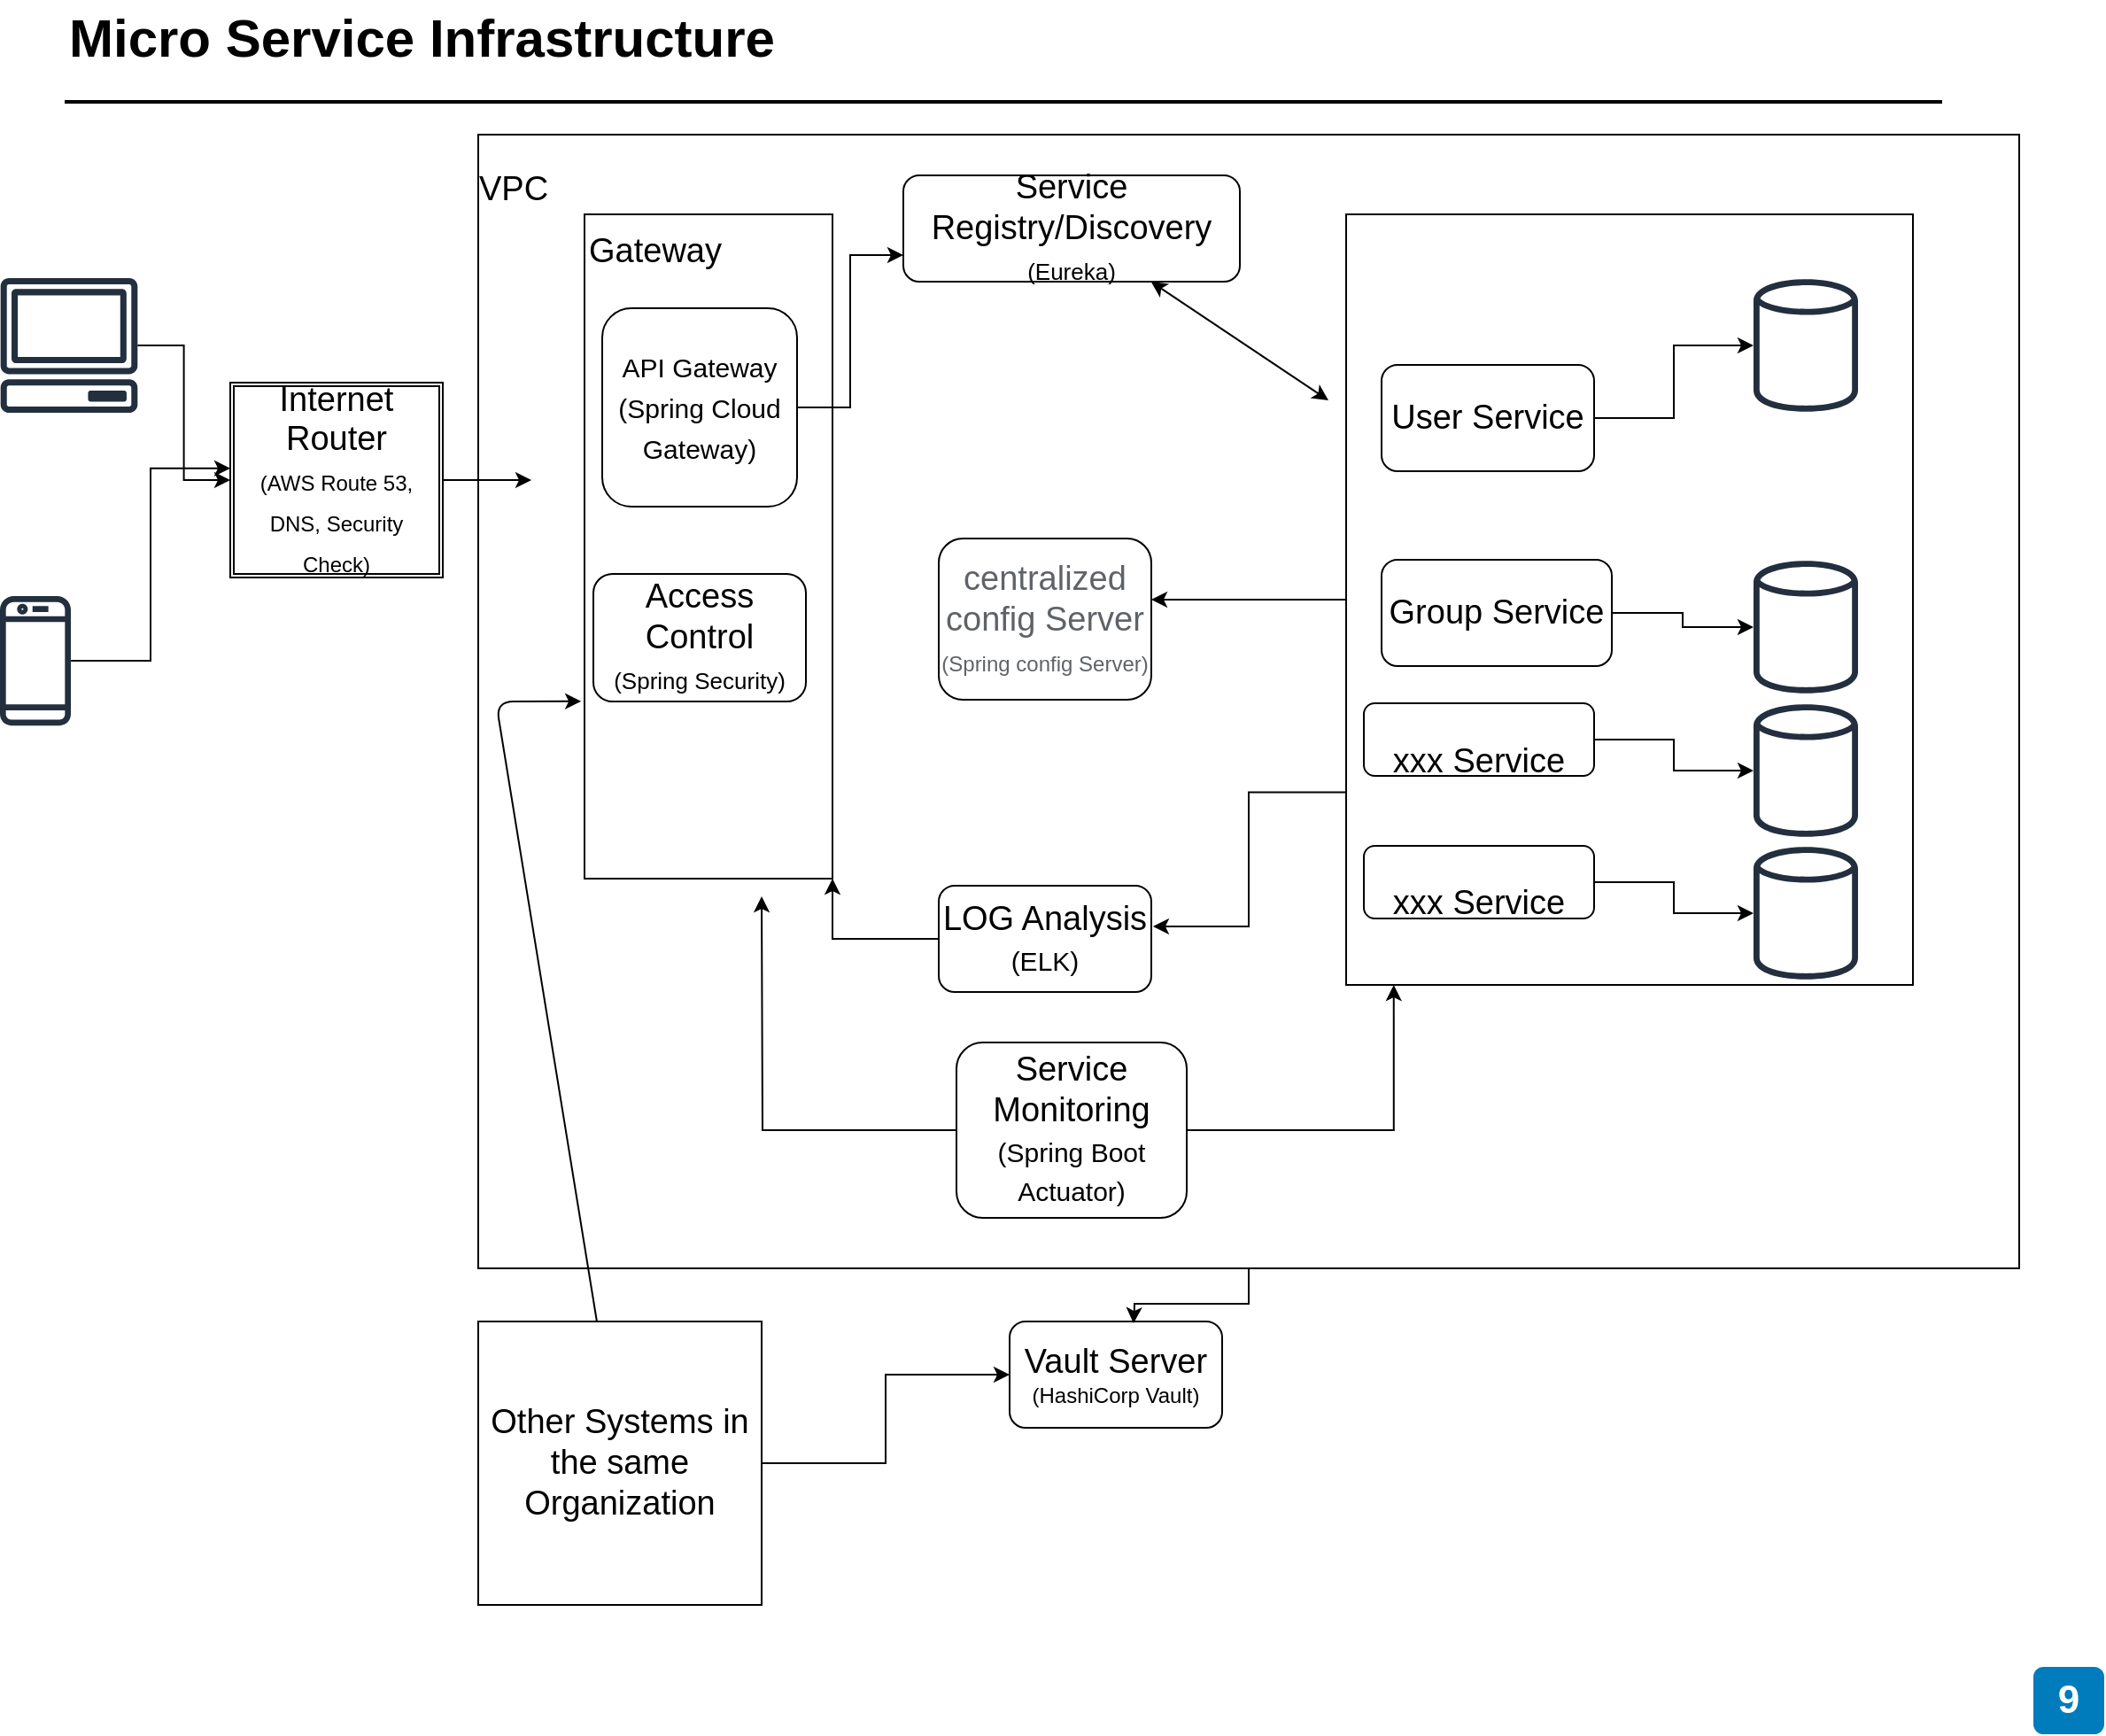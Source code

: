 <mxfile version="13.1.1" type="github" pages="2">
  <diagram id="Ht1M8jgEwFfnCIfOTk4-" name="Micro Service Infrastutrue">
    <mxGraphModel dx="1422" dy="745" grid="1" gridSize="10" guides="1" tooltips="1" connect="1" arrows="1" fold="1" page="1" pageScale="1" pageWidth="1169" pageHeight="827" math="0" shadow="0">
      <root>
        <mxCell id="0" />
        <mxCell id="1" parent="0" />
        <mxCell id="A_6JA6Bz7LqFMjfK1Y0f-3" style="edgeStyle=orthogonalEdgeStyle;rounded=0;orthogonalLoop=1;jettySize=auto;html=1;" edge="1" parent="1" source="eBPxzfXpsEicQr3QeB1g-82">
          <mxGeometry relative="1" as="geometry">
            <mxPoint x="660" y="820" as="targetPoint" />
          </mxGeometry>
        </mxCell>
        <mxCell id="eBPxzfXpsEicQr3QeB1g-82" value="" style="rounded=0;whiteSpace=wrap;html=1;fontSize=19;" parent="1" vertex="1">
          <mxGeometry x="290" y="140" width="870" height="640" as="geometry" />
        </mxCell>
        <mxCell id="eBPxzfXpsEicQr3QeB1g-67" value="" style="edgeStyle=orthogonalEdgeStyle;rounded=0;orthogonalLoop=1;jettySize=auto;html=1;fontSize=19;entryX=1;entryY=0.379;entryDx=0;entryDy=0;entryPerimeter=0;" parent="1" source="eBPxzfXpsEicQr3QeB1g-65" target="eBPxzfXpsEicQr3QeB1g-53" edge="1">
          <mxGeometry relative="1" as="geometry">
            <mxPoint x="700" y="402.5" as="targetPoint" />
          </mxGeometry>
        </mxCell>
        <mxCell id="eBPxzfXpsEicQr3QeB1g-68" style="edgeStyle=orthogonalEdgeStyle;rounded=0;orthogonalLoop=1;jettySize=auto;html=1;exitX=0;exitY=0.75;exitDx=0;exitDy=0;entryX=1.008;entryY=0.383;entryDx=0;entryDy=0;entryPerimeter=0;fontSize=19;" parent="1" source="eBPxzfXpsEicQr3QeB1g-65" target="eBPxzfXpsEicQr3QeB1g-63" edge="1">
          <mxGeometry relative="1" as="geometry" />
        </mxCell>
        <mxCell id="eBPxzfXpsEicQr3QeB1g-65" value="" style="rounded=0;whiteSpace=wrap;html=1;fontSize=19;" parent="1" vertex="1">
          <mxGeometry x="780" y="185" width="320" height="435" as="geometry" />
        </mxCell>
        <mxCell id="-QjtrjUzRDEMRZ5MF8oH-47" value="Micro Service Infrastructure" style="text;html=1;resizable=0;points=[];autosize=1;align=left;verticalAlign=top;spacingTop=-4;fontSize=30;fontStyle=1" parent="1" vertex="1">
          <mxGeometry x="56.5" y="64.5" width="410" height="40" as="geometry" />
        </mxCell>
        <mxCell id="SCVMTBWpLvtzJIhz15lM-1" value="" style="line;strokeWidth=2;html=1;fontSize=14;" parent="1" vertex="1">
          <mxGeometry x="56.5" y="116.5" width="1060" height="10" as="geometry" />
        </mxCell>
        <mxCell id="7OVz4w7n9kzEPWy-4BBC-12" value="9" style="rounded=1;whiteSpace=wrap;html=1;fillColor=#007CBD;strokeColor=none;fontColor=#FFFFFF;fontStyle=1;fontSize=22;labelBackgroundColor=none;" parent="1" vertex="1">
          <mxGeometry x="1168" y="1005" width="40" height="38" as="geometry" />
        </mxCell>
        <mxCell id="eBPxzfXpsEicQr3QeB1g-1" value="" style="outlineConnect=0;fontColor=#232F3E;gradientColor=none;fillColor=#232F3E;strokeColor=none;dashed=0;verticalLabelPosition=bottom;verticalAlign=top;align=center;html=1;fontSize=12;fontStyle=0;aspect=fixed;pointerEvents=1;shape=mxgraph.aws4.generic_database;" parent="1" vertex="1">
          <mxGeometry x="1010" y="220" width="59" height="78" as="geometry" />
        </mxCell>
        <mxCell id="eBPxzfXpsEicQr3QeB1g-2" value="" style="outlineConnect=0;fontColor=#232F3E;gradientColor=none;fillColor=#232F3E;strokeColor=none;dashed=0;verticalLabelPosition=bottom;verticalAlign=top;align=center;html=1;fontSize=12;fontStyle=0;aspect=fixed;pointerEvents=1;shape=mxgraph.aws4.generic_database;" parent="1" vertex="1">
          <mxGeometry x="1010" y="379" width="59" height="78" as="geometry" />
        </mxCell>
        <mxCell id="eBPxzfXpsEicQr3QeB1g-27" style="edgeStyle=orthogonalEdgeStyle;rounded=0;orthogonalLoop=1;jettySize=auto;html=1;entryX=0;entryY=0.44;entryDx=0;entryDy=0;entryPerimeter=0;fontSize=19;" parent="1" source="eBPxzfXpsEicQr3QeB1g-4" target="eBPxzfXpsEicQr3QeB1g-25" edge="1">
          <mxGeometry relative="1" as="geometry" />
        </mxCell>
        <mxCell id="eBPxzfXpsEicQr3QeB1g-4" value="" style="outlineConnect=0;fontColor=#232F3E;gradientColor=none;fillColor=#232F3E;strokeColor=none;dashed=0;verticalLabelPosition=bottom;verticalAlign=top;align=center;html=1;fontSize=12;fontStyle=0;aspect=fixed;pointerEvents=1;shape=mxgraph.aws4.mobile_client;" parent="1" vertex="1">
          <mxGeometry x="20" y="399" width="40" height="76.1" as="geometry" />
        </mxCell>
        <mxCell id="eBPxzfXpsEicQr3QeB1g-5" value="" style="rounded=0;whiteSpace=wrap;html=1;" parent="1" vertex="1">
          <mxGeometry x="350" y="185" width="140" height="375" as="geometry" />
        </mxCell>
        <mxCell id="eBPxzfXpsEicQr3QeB1g-26" style="edgeStyle=orthogonalEdgeStyle;rounded=0;orthogonalLoop=1;jettySize=auto;html=1;entryX=0;entryY=0.5;entryDx=0;entryDy=0;fontSize=19;" parent="1" source="eBPxzfXpsEicQr3QeB1g-7" target="eBPxzfXpsEicQr3QeB1g-25" edge="1">
          <mxGeometry relative="1" as="geometry" />
        </mxCell>
        <mxCell id="eBPxzfXpsEicQr3QeB1g-7" value="" style="outlineConnect=0;fontColor=#232F3E;gradientColor=none;fillColor=#232F3E;strokeColor=none;dashed=0;verticalLabelPosition=bottom;verticalAlign=top;align=center;html=1;fontSize=12;fontStyle=0;aspect=fixed;pointerEvents=1;shape=mxgraph.aws4.client;" parent="1" vertex="1">
          <mxGeometry x="20" y="221" width="78" height="76" as="geometry" />
        </mxCell>
        <mxCell id="eBPxzfXpsEicQr3QeB1g-8" value="Gateway" style="text;html=1;strokeColor=none;fillColor=none;align=center;verticalAlign=middle;whiteSpace=wrap;rounded=0;fontSize=19;" parent="1" vertex="1">
          <mxGeometry x="370" y="196" width="40" height="20" as="geometry" />
        </mxCell>
        <mxCell id="eBPxzfXpsEicQr3QeB1g-42" value="" style="edgeStyle=orthogonalEdgeStyle;rounded=0;orthogonalLoop=1;jettySize=auto;html=1;fontSize=19;entryX=0;entryY=0.75;entryDx=0;entryDy=0;" parent="1" source="eBPxzfXpsEicQr3QeB1g-10" target="eBPxzfXpsEicQr3QeB1g-40" edge="1">
          <mxGeometry relative="1" as="geometry">
            <mxPoint x="550" y="268" as="targetPoint" />
          </mxGeometry>
        </mxCell>
        <mxCell id="eBPxzfXpsEicQr3QeB1g-10" value="&lt;font style=&quot;font-size: 15px&quot;&gt;API Gateway&lt;br&gt;(Spring Cloud Gateway)&lt;/font&gt;" style="rounded=1;whiteSpace=wrap;html=1;fontSize=19;" parent="1" vertex="1">
          <mxGeometry x="360" y="238" width="110" height="112" as="geometry" />
        </mxCell>
        <mxCell id="eBPxzfXpsEicQr3QeB1g-11" value="Access Control&lt;font style=&quot;font-size: 13px&quot;&gt;&lt;br&gt;(Spring Security)&lt;/font&gt;" style="rounded=1;whiteSpace=wrap;html=1;fontSize=19;" parent="1" vertex="1">
          <mxGeometry x="355" y="388" width="120" height="72" as="geometry" />
        </mxCell>
        <mxCell id="eBPxzfXpsEicQr3QeB1g-32" style="edgeStyle=orthogonalEdgeStyle;rounded=0;orthogonalLoop=1;jettySize=auto;html=1;fontSize=19;" parent="1" source="eBPxzfXpsEicQr3QeB1g-25" edge="1">
          <mxGeometry relative="1" as="geometry">
            <mxPoint x="320" y="335" as="targetPoint" />
          </mxGeometry>
        </mxCell>
        <mxCell id="eBPxzfXpsEicQr3QeB1g-25" value="Internet Router&lt;br&gt;&lt;font style=&quot;font-size: 12px&quot;&gt;(AWS Route 53, DNS, Security &lt;br&gt;Check)&lt;/font&gt;" style="shape=ext;double=1;rounded=0;whiteSpace=wrap;html=1;fontSize=19;" parent="1" vertex="1">
          <mxGeometry x="150" y="280" width="120" height="110" as="geometry" />
        </mxCell>
        <mxCell id="eBPxzfXpsEicQr3QeB1g-35" value="VPC" style="text;html=1;strokeColor=none;fillColor=none;align=center;verticalAlign=middle;whiteSpace=wrap;rounded=0;fontSize=19;" parent="1" vertex="1">
          <mxGeometry x="290" y="160.5" width="40" height="20" as="geometry" />
        </mxCell>
        <mxCell id="eBPxzfXpsEicQr3QeB1g-40" value="Service Registry/Discovery&lt;br&gt;&lt;font style=&quot;font-size: 13px&quot;&gt;(Eureka)&lt;/font&gt;" style="rounded=1;whiteSpace=wrap;html=1;fontSize=19;" parent="1" vertex="1">
          <mxGeometry x="530" y="163" width="190" height="60" as="geometry" />
        </mxCell>
        <mxCell id="eBPxzfXpsEicQr3QeB1g-49" style="edgeStyle=orthogonalEdgeStyle;rounded=0;orthogonalLoop=1;jettySize=auto;html=1;fontSize=19;" parent="1" source="eBPxzfXpsEicQr3QeB1g-45" target="eBPxzfXpsEicQr3QeB1g-1" edge="1">
          <mxGeometry relative="1" as="geometry" />
        </mxCell>
        <mxCell id="eBPxzfXpsEicQr3QeB1g-45" value="User Service" style="rounded=1;whiteSpace=wrap;html=1;fontSize=19;" parent="1" vertex="1">
          <mxGeometry x="800" y="270" width="120" height="60" as="geometry" />
        </mxCell>
        <mxCell id="eBPxzfXpsEicQr3QeB1g-48" value="" style="edgeStyle=orthogonalEdgeStyle;rounded=0;orthogonalLoop=1;jettySize=auto;html=1;fontSize=19;" parent="1" source="eBPxzfXpsEicQr3QeB1g-46" target="eBPxzfXpsEicQr3QeB1g-2" edge="1">
          <mxGeometry relative="1" as="geometry">
            <mxPoint x="945" y="434.5" as="targetPoint" />
          </mxGeometry>
        </mxCell>
        <mxCell id="eBPxzfXpsEicQr3QeB1g-46" value="Group Service" style="rounded=1;whiteSpace=wrap;html=1;fontSize=19;" parent="1" vertex="1">
          <mxGeometry x="800" y="380" width="130" height="60" as="geometry" />
        </mxCell>
        <mxCell id="eBPxzfXpsEicQr3QeB1g-50" value="" style="outlineConnect=0;fontColor=#232F3E;gradientColor=none;fillColor=#232F3E;strokeColor=none;dashed=0;verticalLabelPosition=bottom;verticalAlign=top;align=center;html=1;fontSize=12;fontStyle=0;aspect=fixed;pointerEvents=1;shape=mxgraph.aws4.generic_database;" parent="1" vertex="1">
          <mxGeometry x="1010" y="460" width="59" height="78" as="geometry" />
        </mxCell>
        <mxCell id="eBPxzfXpsEicQr3QeB1g-51" value="" style="edgeStyle=orthogonalEdgeStyle;rounded=0;orthogonalLoop=1;jettySize=auto;html=1;fontSize=19;" parent="1" source="eBPxzfXpsEicQr3QeB1g-52" target="eBPxzfXpsEicQr3QeB1g-50" edge="1">
          <mxGeometry relative="1" as="geometry">
            <mxPoint x="945" y="515.5" as="targetPoint" />
          </mxGeometry>
        </mxCell>
        <mxCell id="eBPxzfXpsEicQr3QeB1g-52" value="&lt;br&gt;xxx Service" style="rounded=1;whiteSpace=wrap;html=1;fontSize=19;" parent="1" vertex="1">
          <mxGeometry x="790" y="461" width="130" height="41" as="geometry" />
        </mxCell>
        <mxCell id="eBPxzfXpsEicQr3QeB1g-53" value="&lt;span style=&quot;color: rgb(95 , 99 , 104) ; font-family: &amp;#34;arial&amp;#34; , sans-serif ; text-align: left ; background-color: rgb(255 , 255 , 255)&quot;&gt;&lt;font style=&quot;font-size: 19px&quot;&gt;centralized config Server&lt;/font&gt;&lt;br&gt;&lt;span style=&quot;font-size: 12px&quot;&gt;(Spring config Server)&lt;/span&gt;&lt;br&gt;&lt;/span&gt;" style="rounded=1;whiteSpace=wrap;html=1;fontSize=19;" parent="1" vertex="1">
          <mxGeometry x="550" y="368" width="120" height="91" as="geometry" />
        </mxCell>
        <mxCell id="eBPxzfXpsEicQr3QeB1g-56" value="" style="endArrow=classic;startArrow=classic;html=1;fontSize=19;" parent="1" source="eBPxzfXpsEicQr3QeB1g-40" edge="1">
          <mxGeometry width="50" height="50" relative="1" as="geometry">
            <mxPoint x="710" y="540" as="sourcePoint" />
            <mxPoint x="770" y="290" as="targetPoint" />
          </mxGeometry>
        </mxCell>
        <mxCell id="eBPxzfXpsEicQr3QeB1g-75" style="edgeStyle=orthogonalEdgeStyle;rounded=0;orthogonalLoop=1;jettySize=auto;html=1;entryX=1;entryY=1;entryDx=0;entryDy=0;fontSize=19;" parent="1" source="eBPxzfXpsEicQr3QeB1g-63" target="eBPxzfXpsEicQr3QeB1g-5" edge="1">
          <mxGeometry relative="1" as="geometry" />
        </mxCell>
        <mxCell id="eBPxzfXpsEicQr3QeB1g-63" value="LOG Analysis&lt;br&gt;&lt;font style=&quot;font-size: 15px&quot;&gt;(ELK)&lt;/font&gt;" style="rounded=1;whiteSpace=wrap;html=1;fontSize=19;" parent="1" vertex="1">
          <mxGeometry x="550" y="564" width="120" height="60" as="geometry" />
        </mxCell>
        <mxCell id="eBPxzfXpsEicQr3QeB1g-69" value="" style="outlineConnect=0;fontColor=#232F3E;gradientColor=none;fillColor=#232F3E;strokeColor=none;dashed=0;verticalLabelPosition=bottom;verticalAlign=top;align=center;html=1;fontSize=12;fontStyle=0;aspect=fixed;pointerEvents=1;shape=mxgraph.aws4.generic_database;" parent="1" vertex="1">
          <mxGeometry x="1010" y="540.5" width="59" height="78" as="geometry" />
        </mxCell>
        <mxCell id="eBPxzfXpsEicQr3QeB1g-70" value="" style="edgeStyle=orthogonalEdgeStyle;rounded=0;orthogonalLoop=1;jettySize=auto;html=1;fontSize=19;" parent="1" source="eBPxzfXpsEicQr3QeB1g-71" target="eBPxzfXpsEicQr3QeB1g-69" edge="1">
          <mxGeometry relative="1" as="geometry">
            <mxPoint x="945" y="596" as="targetPoint" />
          </mxGeometry>
        </mxCell>
        <mxCell id="eBPxzfXpsEicQr3QeB1g-71" value="&lt;br&gt;xxx Service" style="rounded=1;whiteSpace=wrap;html=1;fontSize=19;" parent="1" vertex="1">
          <mxGeometry x="790" y="541.5" width="130" height="41" as="geometry" />
        </mxCell>
        <mxCell id="eBPxzfXpsEicQr3QeB1g-73" style="edgeStyle=orthogonalEdgeStyle;rounded=0;orthogonalLoop=1;jettySize=auto;html=1;fontSize=19;" parent="1" source="eBPxzfXpsEicQr3QeB1g-72" edge="1">
          <mxGeometry relative="1" as="geometry">
            <mxPoint x="450" y="570" as="targetPoint" />
          </mxGeometry>
        </mxCell>
        <mxCell id="eBPxzfXpsEicQr3QeB1g-74" style="edgeStyle=orthogonalEdgeStyle;rounded=0;orthogonalLoop=1;jettySize=auto;html=1;entryX=0.084;entryY=1;entryDx=0;entryDy=0;entryPerimeter=0;fontSize=19;" parent="1" source="eBPxzfXpsEicQr3QeB1g-72" target="eBPxzfXpsEicQr3QeB1g-65" edge="1">
          <mxGeometry relative="1" as="geometry" />
        </mxCell>
        <mxCell id="eBPxzfXpsEicQr3QeB1g-72" value="&lt;font&gt;Service Monitoring&lt;br&gt;&lt;font style=&quot;font-size: 15px&quot;&gt;(Spring Boot Actuator)&lt;/font&gt;&lt;br&gt;&lt;/font&gt;" style="rounded=1;whiteSpace=wrap;html=1;fontSize=19;" parent="1" vertex="1">
          <mxGeometry x="560" y="652.5" width="130" height="99" as="geometry" />
        </mxCell>
        <mxCell id="A_6JA6Bz7LqFMjfK1Y0f-4" style="edgeStyle=orthogonalEdgeStyle;rounded=0;orthogonalLoop=1;jettySize=auto;html=1;entryX=0;entryY=0.5;entryDx=0;entryDy=0;" edge="1" parent="1" source="eBPxzfXpsEicQr3QeB1g-77" target="A_6JA6Bz7LqFMjfK1Y0f-1">
          <mxGeometry relative="1" as="geometry" />
        </mxCell>
        <mxCell id="eBPxzfXpsEicQr3QeB1g-77" value="Other Systems in the same Organization" style="whiteSpace=wrap;html=1;aspect=fixed;fontSize=19;" parent="1" vertex="1">
          <mxGeometry x="290" y="810" width="160" height="160" as="geometry" />
        </mxCell>
        <mxCell id="eBPxzfXpsEicQr3QeB1g-80" value="" style="endArrow=classic;html=1;fontSize=19;entryX=-0.014;entryY=0.733;entryDx=0;entryDy=0;entryPerimeter=0;" parent="1" source="eBPxzfXpsEicQr3QeB1g-77" target="eBPxzfXpsEicQr3QeB1g-5" edge="1">
          <mxGeometry width="50" height="50" relative="1" as="geometry">
            <mxPoint x="330" y="760" as="sourcePoint" />
            <mxPoint x="380" y="710" as="targetPoint" />
            <Array as="points">
              <mxPoint x="300" y="460" />
            </Array>
          </mxGeometry>
        </mxCell>
        <mxCell id="A_6JA6Bz7LqFMjfK1Y0f-1" value="&lt;font style=&quot;font-size: 19px&quot;&gt;Vault Server&lt;/font&gt;&lt;br&gt;(HashiCorp Vault)" style="rounded=1;whiteSpace=wrap;html=1;" vertex="1" parent="1">
          <mxGeometry x="590" y="810" width="120" height="60" as="geometry" />
        </mxCell>
        <mxCell id="A_6JA6Bz7LqFMjfK1Y0f-2" style="edgeStyle=orthogonalEdgeStyle;rounded=0;orthogonalLoop=1;jettySize=auto;html=1;exitX=0.5;exitY=0;exitDx=0;exitDy=0;entryX=0.583;entryY=0.017;entryDx=0;entryDy=0;entryPerimeter=0;" edge="1" parent="1" source="A_6JA6Bz7LqFMjfK1Y0f-1" target="A_6JA6Bz7LqFMjfK1Y0f-1">
          <mxGeometry relative="1" as="geometry" />
        </mxCell>
      </root>
    </mxGraphModel>
  </diagram>
  <diagram id="xxiGW96NAI8y86VMTPJO" name="Micros Service Deployment">
    <mxGraphModel dx="1422" dy="745" grid="1" gridSize="10" guides="1" tooltips="1" connect="1" arrows="1" fold="1" page="1" pageScale="1" pageWidth="850" pageHeight="1100" math="0" shadow="0">
      <root>
        <mxCell id="YqfoLSrCmLjLcN28kO9--0" />
        <mxCell id="YqfoLSrCmLjLcN28kO9--1" parent="YqfoLSrCmLjLcN28kO9--0" />
        <mxCell id="tIwSfsiNnfTXXJ6Zztv0-1" value="" style="shape=image;verticalLabelPosition=bottom;labelBackgroundColor=#ffffff;verticalAlign=top;aspect=fixed;imageAspect=0;image=https://dzone.com/storage/temp/6719675-build-process-1.png;" parent="YqfoLSrCmLjLcN28kO9--1" vertex="1">
          <mxGeometry x="10" y="60" width="1212.55" height="520" as="geometry" />
        </mxCell>
        <mxCell id="tIwSfsiNnfTXXJ6Zztv0-2" value="Micro Service Deployment Pipeline" style="text;html=1;strokeColor=none;fillColor=none;align=center;verticalAlign=middle;whiteSpace=wrap;rounded=0;fontSize=29;" parent="YqfoLSrCmLjLcN28kO9--1" vertex="1">
          <mxGeometry x="110" y="20" width="570" height="10" as="geometry" />
        </mxCell>
      </root>
    </mxGraphModel>
  </diagram>
</mxfile>
